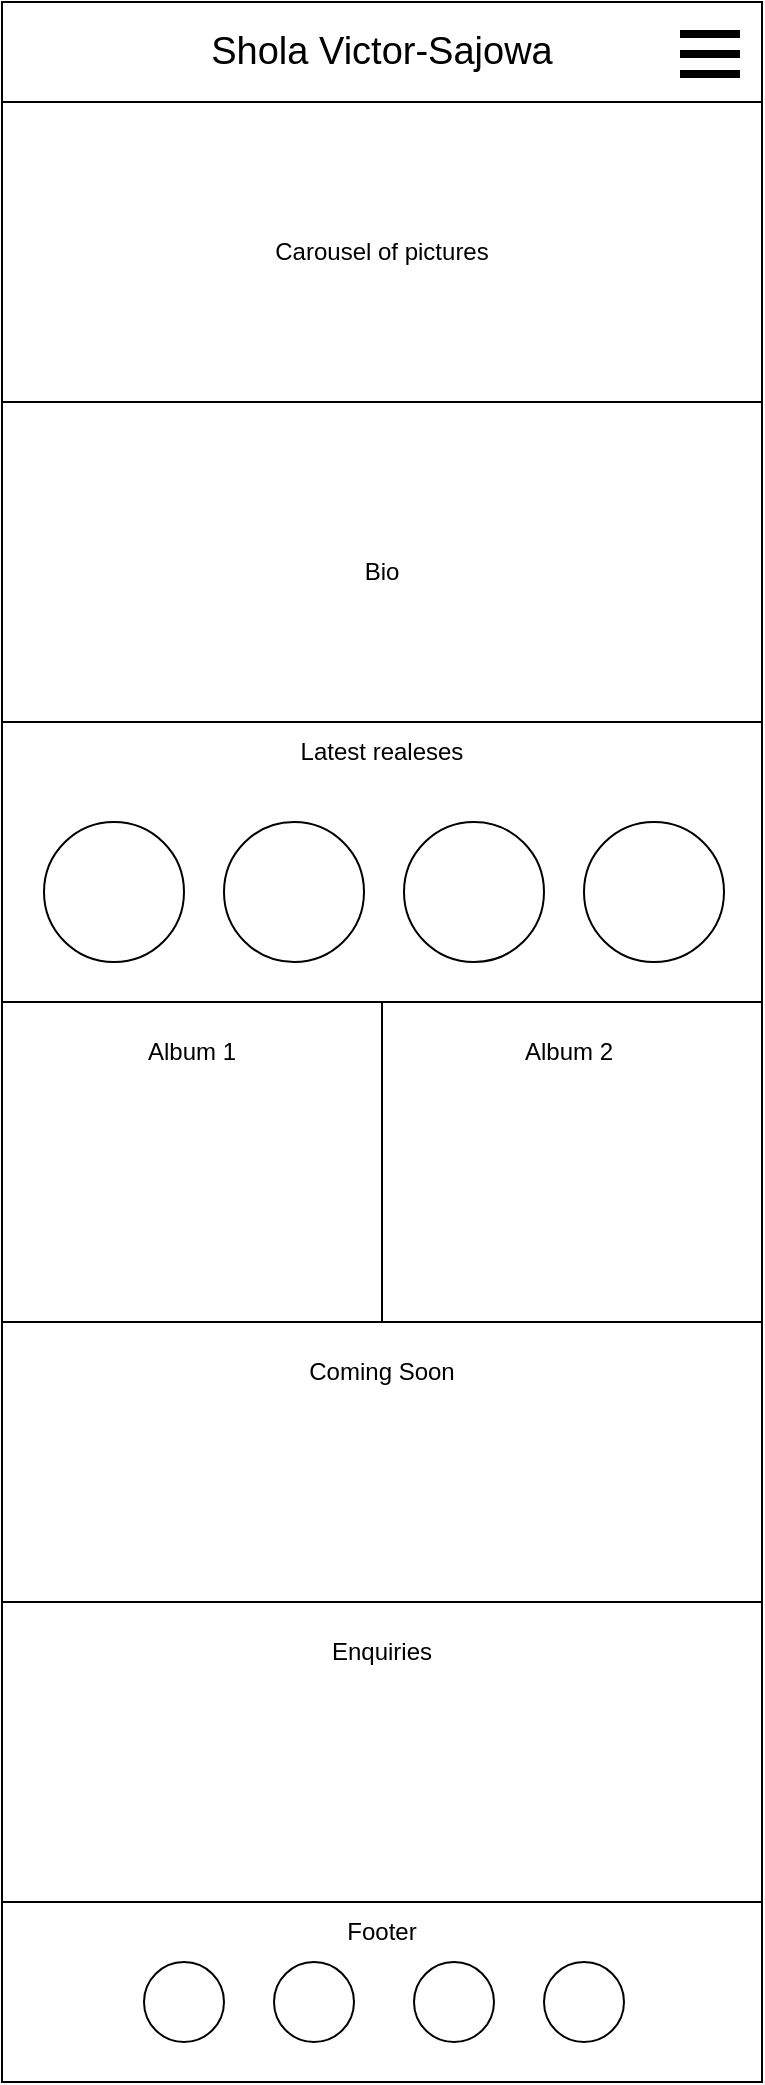 <mxfile version="28.0.7">
  <diagram name="Page-1" id="yeE8qaVgMbvWRXX1xnu3">
    <mxGraphModel dx="1097" dy="592" grid="1" gridSize="10" guides="1" tooltips="1" connect="1" arrows="1" fold="1" page="1" pageScale="1" pageWidth="850" pageHeight="1100" math="0" shadow="0">
      <root>
        <mxCell id="0" />
        <mxCell id="1" parent="0" />
        <mxCell id="J4nPxq5C5LE04jtOFChY-41" value="" style="group" vertex="1" connectable="0" parent="1">
          <mxGeometry x="190" y="17" width="380" height="1040" as="geometry" />
        </mxCell>
        <mxCell id="J4nPxq5C5LE04jtOFChY-1" value="" style="rounded=0;whiteSpace=wrap;html=1;" vertex="1" parent="J4nPxq5C5LE04jtOFChY-41">
          <mxGeometry width="380" height="1040" as="geometry" />
        </mxCell>
        <mxCell id="J4nPxq5C5LE04jtOFChY-2" value="" style="rounded=0;whiteSpace=wrap;html=1;" vertex="1" parent="J4nPxq5C5LE04jtOFChY-41">
          <mxGeometry width="380" height="50" as="geometry" />
        </mxCell>
        <mxCell id="J4nPxq5C5LE04jtOFChY-3" value="&lt;font style=&quot;font-size: 19px;&quot;&gt;Shola Victor-Sajowa&lt;/font&gt;" style="text;html=1;align=center;verticalAlign=middle;whiteSpace=wrap;rounded=0;" vertex="1" parent="J4nPxq5C5LE04jtOFChY-41">
          <mxGeometry x="60" y="10" width="260" height="30" as="geometry" />
        </mxCell>
        <mxCell id="J4nPxq5C5LE04jtOFChY-9" value="" style="group" vertex="1" connectable="0" parent="J4nPxq5C5LE04jtOFChY-41">
          <mxGeometry x="339" y="16" width="30" height="20" as="geometry" />
        </mxCell>
        <mxCell id="J4nPxq5C5LE04jtOFChY-4" value="" style="endArrow=none;html=1;rounded=0;strokeWidth=4;" edge="1" parent="J4nPxq5C5LE04jtOFChY-9">
          <mxGeometry width="50" height="50" relative="1" as="geometry">
            <mxPoint as="sourcePoint" />
            <mxPoint x="30" as="targetPoint" />
          </mxGeometry>
        </mxCell>
        <mxCell id="J4nPxq5C5LE04jtOFChY-6" value="" style="endArrow=none;html=1;rounded=0;strokeWidth=4;" edge="1" parent="J4nPxq5C5LE04jtOFChY-9">
          <mxGeometry width="50" height="50" relative="1" as="geometry">
            <mxPoint y="20" as="sourcePoint" />
            <mxPoint x="30" y="20" as="targetPoint" />
          </mxGeometry>
        </mxCell>
        <mxCell id="J4nPxq5C5LE04jtOFChY-7" value="" style="endArrow=none;html=1;rounded=0;strokeWidth=4;" edge="1" parent="J4nPxq5C5LE04jtOFChY-9">
          <mxGeometry width="50" height="50" relative="1" as="geometry">
            <mxPoint y="10" as="sourcePoint" />
            <mxPoint x="30" y="10" as="targetPoint" />
          </mxGeometry>
        </mxCell>
        <mxCell id="J4nPxq5C5LE04jtOFChY-10" value="" style="rounded=0;whiteSpace=wrap;html=1;" vertex="1" parent="J4nPxq5C5LE04jtOFChY-41">
          <mxGeometry y="50" width="380" height="150" as="geometry" />
        </mxCell>
        <mxCell id="J4nPxq5C5LE04jtOFChY-11" value="Carousel of pictures" style="text;html=1;align=center;verticalAlign=middle;whiteSpace=wrap;rounded=0;" vertex="1" parent="J4nPxq5C5LE04jtOFChY-41">
          <mxGeometry x="125" y="100" width="130" height="50" as="geometry" />
        </mxCell>
        <mxCell id="J4nPxq5C5LE04jtOFChY-12" value="" style="rounded=0;whiteSpace=wrap;html=1;" vertex="1" parent="J4nPxq5C5LE04jtOFChY-41">
          <mxGeometry y="200" width="380" height="160" as="geometry" />
        </mxCell>
        <mxCell id="J4nPxq5C5LE04jtOFChY-13" value="Bio" style="text;html=1;align=center;verticalAlign=middle;whiteSpace=wrap;rounded=0;" vertex="1" parent="J4nPxq5C5LE04jtOFChY-41">
          <mxGeometry x="160" y="270" width="60" height="30" as="geometry" />
        </mxCell>
        <mxCell id="J4nPxq5C5LE04jtOFChY-29" value="" style="group" vertex="1" connectable="0" parent="J4nPxq5C5LE04jtOFChY-41">
          <mxGeometry y="500" width="380" height="160" as="geometry" />
        </mxCell>
        <mxCell id="J4nPxq5C5LE04jtOFChY-14" value="" style="rounded=0;whiteSpace=wrap;html=1;" vertex="1" parent="J4nPxq5C5LE04jtOFChY-29">
          <mxGeometry width="380" height="160" as="geometry" />
        </mxCell>
        <mxCell id="J4nPxq5C5LE04jtOFChY-15" value="" style="rounded=0;whiteSpace=wrap;html=1;" vertex="1" parent="J4nPxq5C5LE04jtOFChY-29">
          <mxGeometry width="190" height="160" as="geometry" />
        </mxCell>
        <mxCell id="J4nPxq5C5LE04jtOFChY-16" value="Album 1" style="text;html=1;align=center;verticalAlign=middle;whiteSpace=wrap;rounded=0;" vertex="1" parent="J4nPxq5C5LE04jtOFChY-29">
          <mxGeometry x="10" y="10" width="170" height="30" as="geometry" />
        </mxCell>
        <mxCell id="J4nPxq5C5LE04jtOFChY-17" value="Album 2" style="text;html=1;align=center;verticalAlign=middle;whiteSpace=wrap;rounded=0;" vertex="1" parent="J4nPxq5C5LE04jtOFChY-29">
          <mxGeometry x="196" y="10" width="175" height="30" as="geometry" />
        </mxCell>
        <mxCell id="J4nPxq5C5LE04jtOFChY-30" value="" style="rounded=0;whiteSpace=wrap;html=1;" vertex="1" parent="J4nPxq5C5LE04jtOFChY-41">
          <mxGeometry y="660" width="380" height="140" as="geometry" />
        </mxCell>
        <mxCell id="J4nPxq5C5LE04jtOFChY-31" value="Coming Soon" style="text;html=1;align=center;verticalAlign=middle;whiteSpace=wrap;rounded=0;" vertex="1" parent="J4nPxq5C5LE04jtOFChY-41">
          <mxGeometry x="145" y="670" width="90" height="30" as="geometry" />
        </mxCell>
        <mxCell id="J4nPxq5C5LE04jtOFChY-32" value="" style="rounded=0;whiteSpace=wrap;html=1;" vertex="1" parent="J4nPxq5C5LE04jtOFChY-41">
          <mxGeometry y="800" width="380" height="150" as="geometry" />
        </mxCell>
        <mxCell id="J4nPxq5C5LE04jtOFChY-33" value="Enquiries" style="text;html=1;align=center;verticalAlign=middle;whiteSpace=wrap;rounded=0;" vertex="1" parent="J4nPxq5C5LE04jtOFChY-41">
          <mxGeometry x="160" y="810" width="60" height="30" as="geometry" />
        </mxCell>
        <mxCell id="J4nPxq5C5LE04jtOFChY-34" value="Footer" style="text;html=1;align=center;verticalAlign=middle;whiteSpace=wrap;rounded=0;" vertex="1" parent="J4nPxq5C5LE04jtOFChY-41">
          <mxGeometry x="160" y="950" width="60" height="30" as="geometry" />
        </mxCell>
        <mxCell id="J4nPxq5C5LE04jtOFChY-35" value="" style="ellipse;whiteSpace=wrap;html=1;" vertex="1" parent="J4nPxq5C5LE04jtOFChY-41">
          <mxGeometry x="71" y="980" width="40" height="40" as="geometry" />
        </mxCell>
        <mxCell id="J4nPxq5C5LE04jtOFChY-36" value="" style="ellipse;whiteSpace=wrap;html=1;" vertex="1" parent="J4nPxq5C5LE04jtOFChY-41">
          <mxGeometry x="136" y="980" width="40" height="40" as="geometry" />
        </mxCell>
        <mxCell id="J4nPxq5C5LE04jtOFChY-37" value="" style="ellipse;whiteSpace=wrap;html=1;" vertex="1" parent="J4nPxq5C5LE04jtOFChY-41">
          <mxGeometry x="271" y="980" width="40" height="40" as="geometry" />
        </mxCell>
        <mxCell id="J4nPxq5C5LE04jtOFChY-38" value="" style="ellipse;whiteSpace=wrap;html=1;" vertex="1" parent="J4nPxq5C5LE04jtOFChY-41">
          <mxGeometry x="206" y="980" width="40" height="40" as="geometry" />
        </mxCell>
        <mxCell id="J4nPxq5C5LE04jtOFChY-28" value="" style="group" vertex="1" connectable="0" parent="J4nPxq5C5LE04jtOFChY-41">
          <mxGeometry y="360" width="380" height="140" as="geometry" />
        </mxCell>
        <mxCell id="J4nPxq5C5LE04jtOFChY-18" value="" style="rounded=0;whiteSpace=wrap;html=1;" vertex="1" parent="J4nPxq5C5LE04jtOFChY-28">
          <mxGeometry width="380" height="140" as="geometry" />
        </mxCell>
        <mxCell id="J4nPxq5C5LE04jtOFChY-19" value="Latest realeses" style="text;html=1;align=center;verticalAlign=middle;whiteSpace=wrap;rounded=0;" vertex="1" parent="J4nPxq5C5LE04jtOFChY-28">
          <mxGeometry width="380" height="30" as="geometry" />
        </mxCell>
        <mxCell id="J4nPxq5C5LE04jtOFChY-20" value="" style="ellipse;whiteSpace=wrap;html=1;" vertex="1" parent="J4nPxq5C5LE04jtOFChY-28">
          <mxGeometry x="21" y="50" width="70" height="70" as="geometry" />
        </mxCell>
        <mxCell id="J4nPxq5C5LE04jtOFChY-23" value="" style="ellipse;whiteSpace=wrap;html=1;" vertex="1" parent="J4nPxq5C5LE04jtOFChY-28">
          <mxGeometry x="291" y="50" width="70" height="70" as="geometry" />
        </mxCell>
        <mxCell id="J4nPxq5C5LE04jtOFChY-24" value="" style="ellipse;whiteSpace=wrap;html=1;" vertex="1" parent="J4nPxq5C5LE04jtOFChY-28">
          <mxGeometry x="201" y="50" width="70" height="70" as="geometry" />
        </mxCell>
        <mxCell id="J4nPxq5C5LE04jtOFChY-25" value="" style="ellipse;whiteSpace=wrap;html=1;" vertex="1" parent="J4nPxq5C5LE04jtOFChY-28">
          <mxGeometry x="111" y="50" width="70" height="70" as="geometry" />
        </mxCell>
      </root>
    </mxGraphModel>
  </diagram>
</mxfile>
